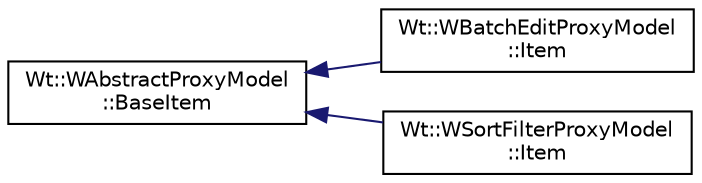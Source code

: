digraph "Graphical Class Hierarchy"
{
 // LATEX_PDF_SIZE
  edge [fontname="Helvetica",fontsize="10",labelfontname="Helvetica",labelfontsize="10"];
  node [fontname="Helvetica",fontsize="10",shape=record];
  rankdir="LR";
  Node0 [label="Wt::WAbstractProxyModel\l::BaseItem",height=0.2,width=0.4,color="black", fillcolor="white", style="filled",URL="$structWt_1_1WAbstractProxyModel_1_1BaseItem.html",tooltip="A base class for an item modeling a source index parent."];
  Node0 -> Node1 [dir="back",color="midnightblue",fontsize="10",style="solid",fontname="Helvetica"];
  Node1 [label="Wt::WBatchEditProxyModel\l::Item",height=0.2,width=0.4,color="black", fillcolor="white", style="filled",URL="$structWt_1_1WBatchEditProxyModel_1_1Item.html",tooltip=" "];
  Node0 -> Node2 [dir="back",color="midnightblue",fontsize="10",style="solid",fontname="Helvetica"];
  Node2 [label="Wt::WSortFilterProxyModel\l::Item",height=0.2,width=0.4,color="black", fillcolor="white", style="filled",URL="$structWt_1_1WSortFilterProxyModel_1_1Item.html",tooltip=" "];
}
